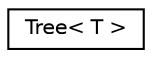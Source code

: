 digraph "Graphical Class Hierarchy"
{
  edge [fontname="Helvetica",fontsize="10",labelfontname="Helvetica",labelfontsize="10"];
  node [fontname="Helvetica",fontsize="10",shape=record];
  rankdir="LR";
  Node0 [label="Tree\< T \>",height=0.2,width=0.4,color="black", fillcolor="white", style="filled",URL="$class_tree.html"];
}
